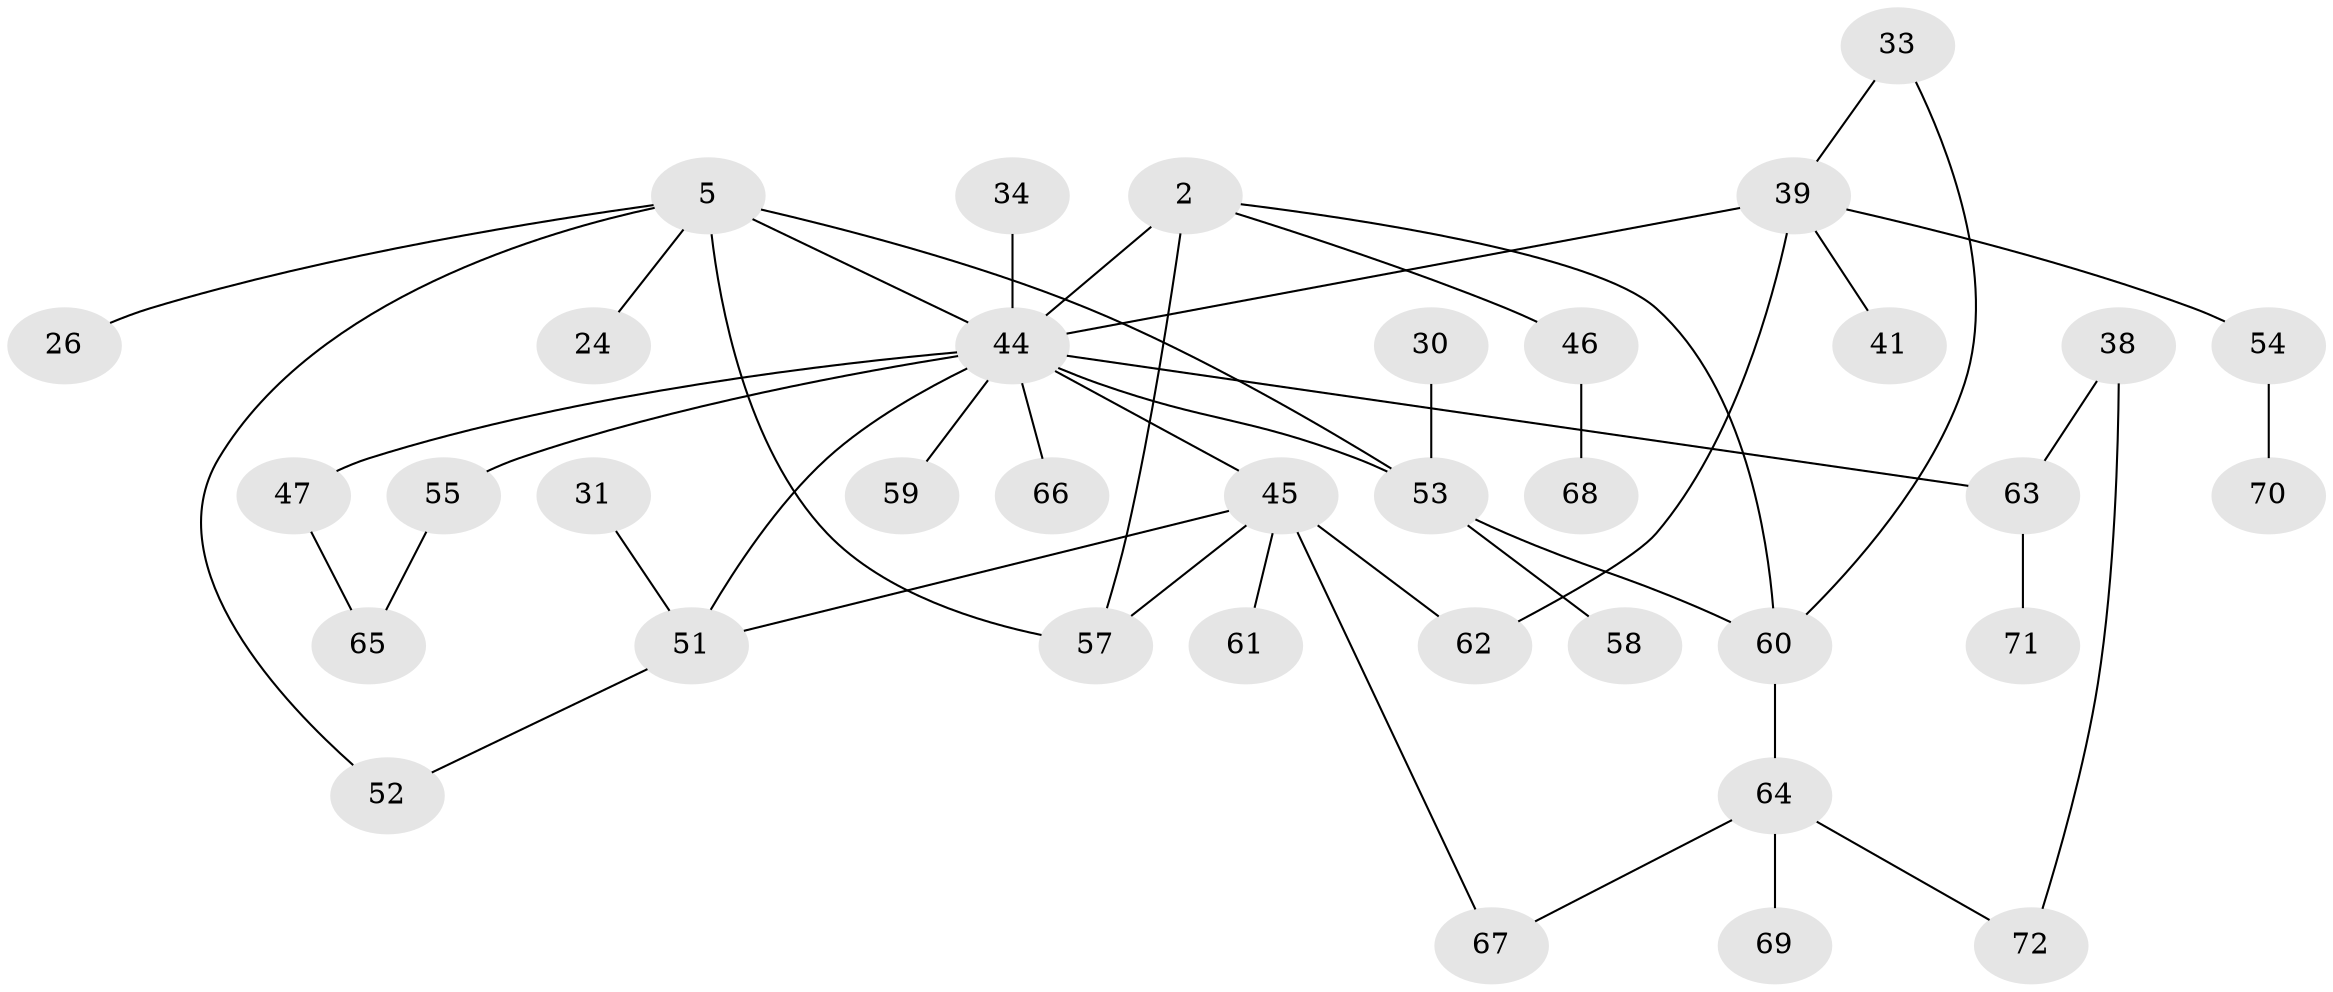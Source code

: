 // original degree distribution, {5: 0.013888888888888888, 6: 0.027777777777777776, 2: 0.4583333333333333, 4: 0.125, 7: 0.027777777777777776, 3: 0.16666666666666666, 1: 0.18055555555555555}
// Generated by graph-tools (version 1.1) at 2025/41/03/09/25 04:41:22]
// undirected, 36 vertices, 46 edges
graph export_dot {
graph [start="1"]
  node [color=gray90,style=filled];
  2;
  5;
  24;
  26 [super="+12"];
  30;
  31;
  33;
  34;
  38 [super="+20"];
  39 [super="+37+14"];
  41;
  44 [super="+1+3+43+10"];
  45 [super="+18+36"];
  46;
  47;
  51 [super="+29"];
  52;
  53 [super="+21+35"];
  54;
  55;
  57 [super="+32+42+40"];
  58;
  59 [super="+25"];
  60 [super="+15"];
  61;
  62 [super="+49"];
  63 [super="+56"];
  64 [super="+48"];
  65;
  66 [super="+28"];
  67;
  68;
  69 [super="+50"];
  70;
  71;
  72;
  2 -- 46;
  2 -- 44 [weight=3];
  2 -- 60;
  2 -- 57;
  5 -- 24;
  5 -- 52;
  5 -- 44 [weight=2];
  5 -- 57;
  5 -- 26;
  5 -- 53;
  30 -- 53 [weight=2];
  31 -- 51;
  33 -- 60;
  33 -- 39;
  34 -- 44;
  38 -- 72;
  38 -- 63;
  39 -- 54;
  39 -- 41;
  39 -- 44 [weight=2];
  39 -- 62;
  44 -- 47;
  44 -- 55;
  44 -- 51;
  44 -- 63 [weight=2];
  44 -- 45 [weight=2];
  44 -- 53;
  44 -- 59;
  44 -- 66;
  45 -- 67;
  45 -- 61;
  45 -- 57;
  45 -- 62;
  45 -- 51;
  46 -- 68;
  47 -- 65;
  51 -- 52;
  53 -- 58;
  53 -- 60 [weight=2];
  54 -- 70;
  55 -- 65;
  60 -- 64;
  63 -- 71;
  64 -- 69 [weight=2];
  64 -- 67;
  64 -- 72;
}
